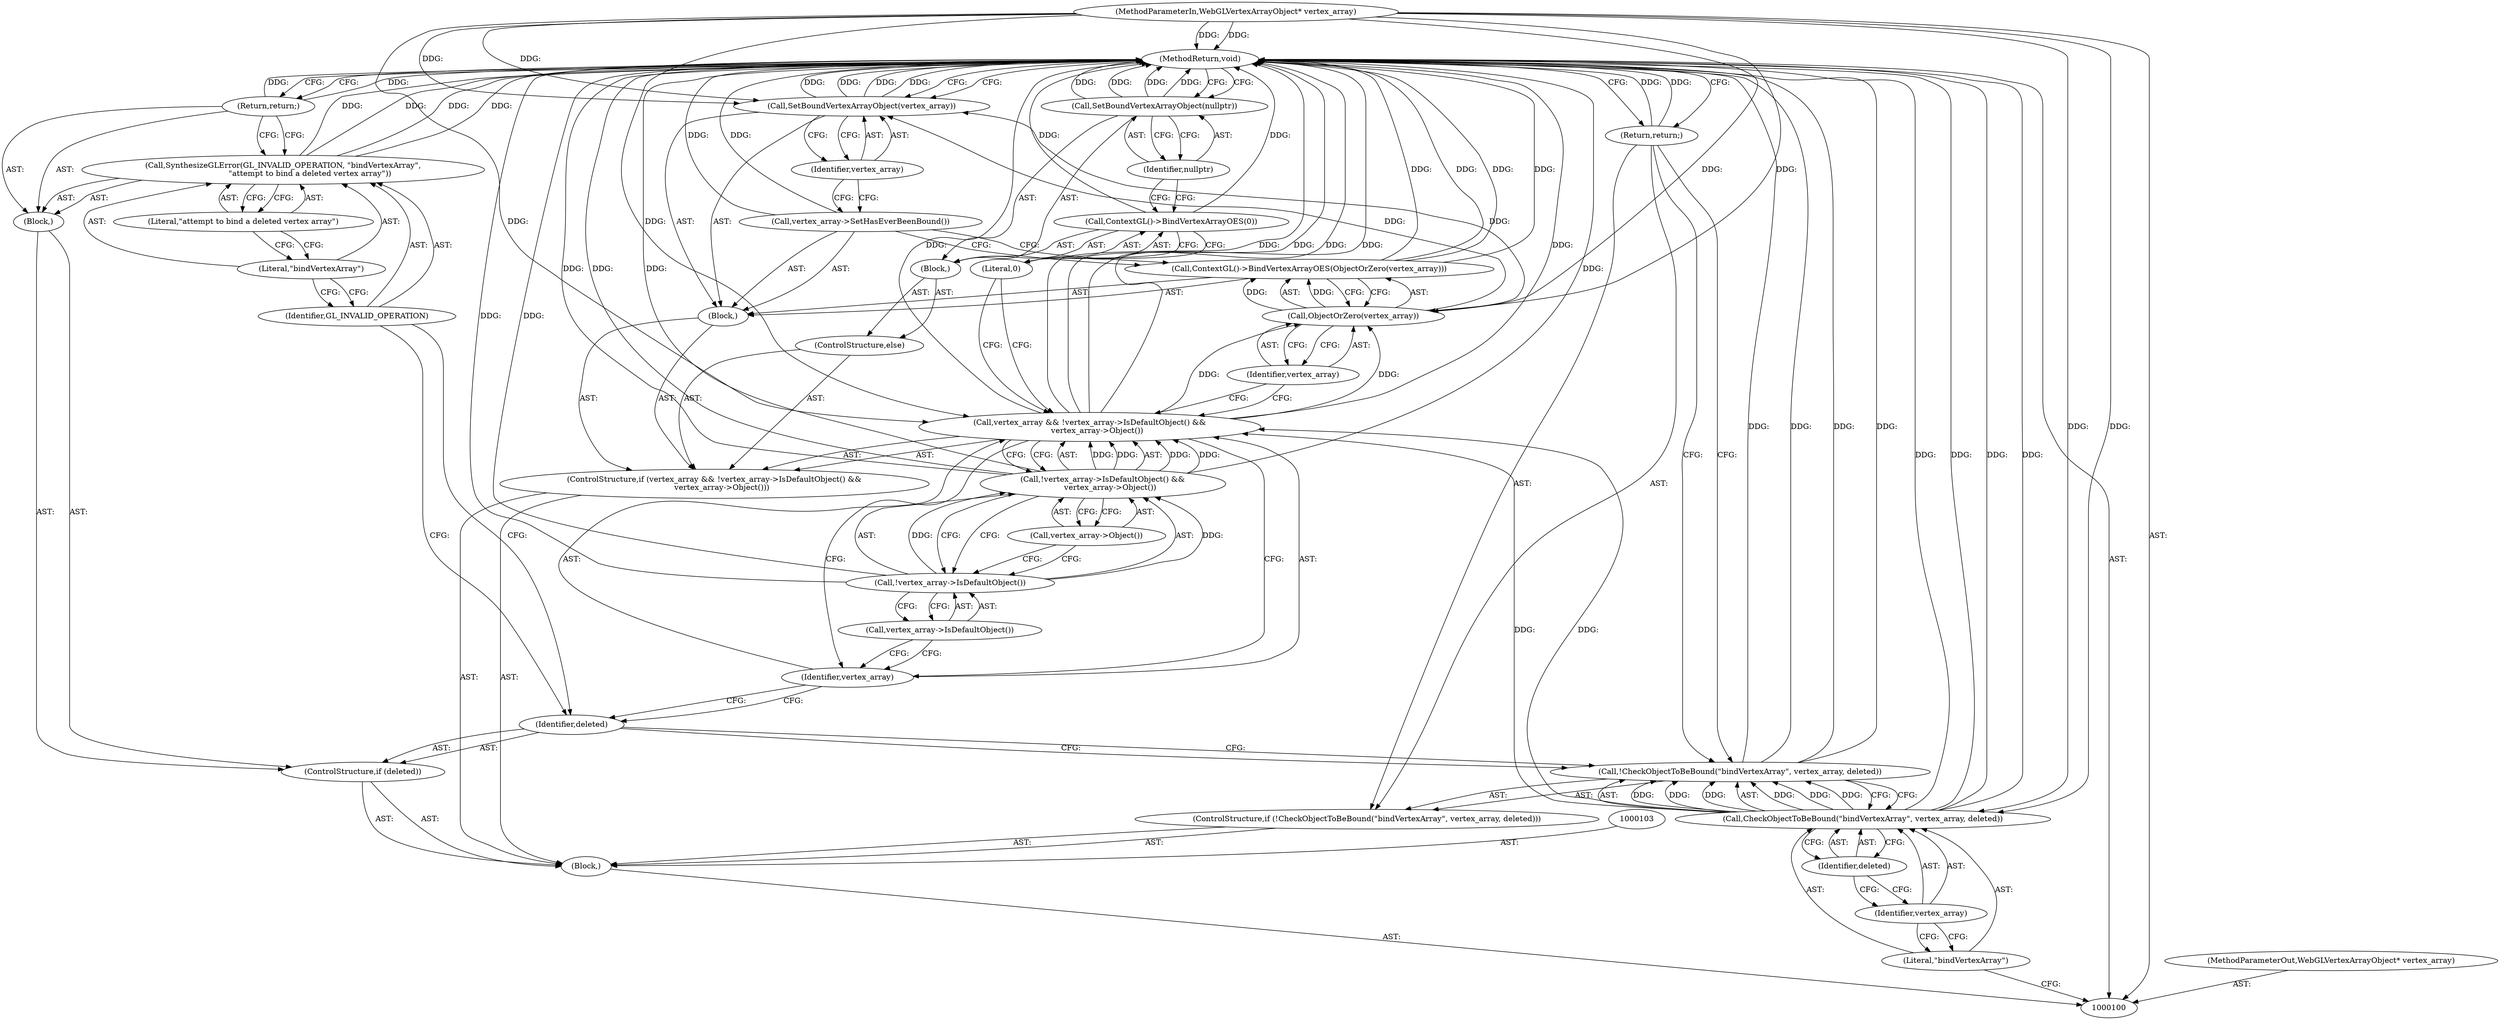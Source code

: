 digraph "0_Chrome_98095c718d7580b5d6715e5bfd8698234ecb4470_0" {
"1000139" [label="(MethodReturn,void)"];
"1000119" [label="(ControlStructure,if (vertex_array && !vertex_array->IsDefaultObject() &&\n      vertex_array->Object()))"];
"1000122" [label="(Call,!vertex_array->IsDefaultObject() &&\n      vertex_array->Object())"];
"1000123" [label="(Call,!vertex_array->IsDefaultObject())"];
"1000124" [label="(Call,vertex_array->IsDefaultObject())"];
"1000120" [label="(Call,vertex_array && !vertex_array->IsDefaultObject() &&\n      vertex_array->Object())"];
"1000121" [label="(Identifier,vertex_array)"];
"1000126" [label="(Block,)"];
"1000125" [label="(Call,vertex_array->Object())"];
"1000128" [label="(Call,ObjectOrZero(vertex_array))"];
"1000127" [label="(Call,ContextGL()->BindVertexArrayOES(ObjectOrZero(vertex_array)))"];
"1000129" [label="(Identifier,vertex_array)"];
"1000130" [label="(Call,vertex_array->SetHasEverBeenBound())"];
"1000132" [label="(Identifier,vertex_array)"];
"1000131" [label="(Call,SetBoundVertexArrayObject(vertex_array))"];
"1000133" [label="(ControlStructure,else)"];
"1000134" [label="(Block,)"];
"1000136" [label="(Literal,0)"];
"1000135" [label="(Call,ContextGL()->BindVertexArrayOES(0))"];
"1000102" [label="(Block,)"];
"1000101" [label="(MethodParameterIn,WebGLVertexArrayObject* vertex_array)"];
"1000189" [label="(MethodParameterOut,WebGLVertexArrayObject* vertex_array)"];
"1000138" [label="(Identifier,nullptr)"];
"1000137" [label="(Call,SetBoundVertexArrayObject(nullptr))"];
"1000104" [label="(ControlStructure,if (!CheckObjectToBeBound(\"bindVertexArray\", vertex_array, deleted)))"];
"1000107" [label="(Literal,\"bindVertexArray\")"];
"1000108" [label="(Identifier,vertex_array)"];
"1000105" [label="(Call,!CheckObjectToBeBound(\"bindVertexArray\", vertex_array, deleted))"];
"1000109" [label="(Identifier,deleted)"];
"1000106" [label="(Call,CheckObjectToBeBound(\"bindVertexArray\", vertex_array, deleted))"];
"1000110" [label="(Return,return;)"];
"1000113" [label="(Block,)"];
"1000111" [label="(ControlStructure,if (deleted))"];
"1000112" [label="(Identifier,deleted)"];
"1000115" [label="(Identifier,GL_INVALID_OPERATION)"];
"1000116" [label="(Literal,\"bindVertexArray\")"];
"1000114" [label="(Call,SynthesizeGLError(GL_INVALID_OPERATION, \"bindVertexArray\",\n                      \"attempt to bind a deleted vertex array\"))"];
"1000117" [label="(Literal,\"attempt to bind a deleted vertex array\")"];
"1000118" [label="(Return,return;)"];
"1000139" -> "1000100"  [label="AST: "];
"1000139" -> "1000110"  [label="CFG: "];
"1000139" -> "1000118"  [label="CFG: "];
"1000139" -> "1000131"  [label="CFG: "];
"1000139" -> "1000137"  [label="CFG: "];
"1000130" -> "1000139"  [label="DDG: "];
"1000122" -> "1000139"  [label="DDG: "];
"1000122" -> "1000139"  [label="DDG: "];
"1000106" -> "1000139"  [label="DDG: "];
"1000106" -> "1000139"  [label="DDG: "];
"1000105" -> "1000139"  [label="DDG: "];
"1000105" -> "1000139"  [label="DDG: "];
"1000114" -> "1000139"  [label="DDG: "];
"1000114" -> "1000139"  [label="DDG: "];
"1000127" -> "1000139"  [label="DDG: "];
"1000127" -> "1000139"  [label="DDG: "];
"1000120" -> "1000139"  [label="DDG: "];
"1000120" -> "1000139"  [label="DDG: "];
"1000120" -> "1000139"  [label="DDG: "];
"1000131" -> "1000139"  [label="DDG: "];
"1000131" -> "1000139"  [label="DDG: "];
"1000135" -> "1000139"  [label="DDG: "];
"1000101" -> "1000139"  [label="DDG: "];
"1000137" -> "1000139"  [label="DDG: "];
"1000137" -> "1000139"  [label="DDG: "];
"1000123" -> "1000139"  [label="DDG: "];
"1000110" -> "1000139"  [label="DDG: "];
"1000118" -> "1000139"  [label="DDG: "];
"1000119" -> "1000102"  [label="AST: "];
"1000120" -> "1000119"  [label="AST: "];
"1000126" -> "1000119"  [label="AST: "];
"1000133" -> "1000119"  [label="AST: "];
"1000122" -> "1000120"  [label="AST: "];
"1000122" -> "1000123"  [label="CFG: "];
"1000122" -> "1000125"  [label="CFG: "];
"1000123" -> "1000122"  [label="AST: "];
"1000125" -> "1000122"  [label="AST: "];
"1000120" -> "1000122"  [label="CFG: "];
"1000122" -> "1000139"  [label="DDG: "];
"1000122" -> "1000139"  [label="DDG: "];
"1000122" -> "1000120"  [label="DDG: "];
"1000122" -> "1000120"  [label="DDG: "];
"1000123" -> "1000122"  [label="DDG: "];
"1000123" -> "1000122"  [label="AST: "];
"1000123" -> "1000124"  [label="CFG: "];
"1000124" -> "1000123"  [label="AST: "];
"1000125" -> "1000123"  [label="CFG: "];
"1000122" -> "1000123"  [label="CFG: "];
"1000123" -> "1000139"  [label="DDG: "];
"1000123" -> "1000122"  [label="DDG: "];
"1000124" -> "1000123"  [label="AST: "];
"1000124" -> "1000121"  [label="CFG: "];
"1000123" -> "1000124"  [label="CFG: "];
"1000120" -> "1000119"  [label="AST: "];
"1000120" -> "1000121"  [label="CFG: "];
"1000120" -> "1000122"  [label="CFG: "];
"1000121" -> "1000120"  [label="AST: "];
"1000122" -> "1000120"  [label="AST: "];
"1000129" -> "1000120"  [label="CFG: "];
"1000136" -> "1000120"  [label="CFG: "];
"1000120" -> "1000139"  [label="DDG: "];
"1000120" -> "1000139"  [label="DDG: "];
"1000120" -> "1000139"  [label="DDG: "];
"1000106" -> "1000120"  [label="DDG: "];
"1000101" -> "1000120"  [label="DDG: "];
"1000122" -> "1000120"  [label="DDG: "];
"1000122" -> "1000120"  [label="DDG: "];
"1000120" -> "1000128"  [label="DDG: "];
"1000121" -> "1000120"  [label="AST: "];
"1000121" -> "1000112"  [label="CFG: "];
"1000124" -> "1000121"  [label="CFG: "];
"1000120" -> "1000121"  [label="CFG: "];
"1000126" -> "1000119"  [label="AST: "];
"1000127" -> "1000126"  [label="AST: "];
"1000130" -> "1000126"  [label="AST: "];
"1000131" -> "1000126"  [label="AST: "];
"1000125" -> "1000122"  [label="AST: "];
"1000125" -> "1000123"  [label="CFG: "];
"1000122" -> "1000125"  [label="CFG: "];
"1000128" -> "1000127"  [label="AST: "];
"1000128" -> "1000129"  [label="CFG: "];
"1000129" -> "1000128"  [label="AST: "];
"1000127" -> "1000128"  [label="CFG: "];
"1000128" -> "1000127"  [label="DDG: "];
"1000120" -> "1000128"  [label="DDG: "];
"1000101" -> "1000128"  [label="DDG: "];
"1000128" -> "1000131"  [label="DDG: "];
"1000127" -> "1000126"  [label="AST: "];
"1000127" -> "1000128"  [label="CFG: "];
"1000128" -> "1000127"  [label="AST: "];
"1000130" -> "1000127"  [label="CFG: "];
"1000127" -> "1000139"  [label="DDG: "];
"1000127" -> "1000139"  [label="DDG: "];
"1000128" -> "1000127"  [label="DDG: "];
"1000129" -> "1000128"  [label="AST: "];
"1000129" -> "1000120"  [label="CFG: "];
"1000128" -> "1000129"  [label="CFG: "];
"1000130" -> "1000126"  [label="AST: "];
"1000130" -> "1000127"  [label="CFG: "];
"1000132" -> "1000130"  [label="CFG: "];
"1000130" -> "1000139"  [label="DDG: "];
"1000132" -> "1000131"  [label="AST: "];
"1000132" -> "1000130"  [label="CFG: "];
"1000131" -> "1000132"  [label="CFG: "];
"1000131" -> "1000126"  [label="AST: "];
"1000131" -> "1000132"  [label="CFG: "];
"1000132" -> "1000131"  [label="AST: "];
"1000139" -> "1000131"  [label="CFG: "];
"1000131" -> "1000139"  [label="DDG: "];
"1000131" -> "1000139"  [label="DDG: "];
"1000128" -> "1000131"  [label="DDG: "];
"1000101" -> "1000131"  [label="DDG: "];
"1000133" -> "1000119"  [label="AST: "];
"1000134" -> "1000133"  [label="AST: "];
"1000134" -> "1000133"  [label="AST: "];
"1000135" -> "1000134"  [label="AST: "];
"1000137" -> "1000134"  [label="AST: "];
"1000136" -> "1000135"  [label="AST: "];
"1000136" -> "1000120"  [label="CFG: "];
"1000135" -> "1000136"  [label="CFG: "];
"1000135" -> "1000134"  [label="AST: "];
"1000135" -> "1000136"  [label="CFG: "];
"1000136" -> "1000135"  [label="AST: "];
"1000138" -> "1000135"  [label="CFG: "];
"1000135" -> "1000139"  [label="DDG: "];
"1000102" -> "1000100"  [label="AST: "];
"1000103" -> "1000102"  [label="AST: "];
"1000104" -> "1000102"  [label="AST: "];
"1000111" -> "1000102"  [label="AST: "];
"1000119" -> "1000102"  [label="AST: "];
"1000101" -> "1000100"  [label="AST: "];
"1000101" -> "1000139"  [label="DDG: "];
"1000101" -> "1000106"  [label="DDG: "];
"1000101" -> "1000120"  [label="DDG: "];
"1000101" -> "1000128"  [label="DDG: "];
"1000101" -> "1000131"  [label="DDG: "];
"1000189" -> "1000100"  [label="AST: "];
"1000138" -> "1000137"  [label="AST: "];
"1000138" -> "1000135"  [label="CFG: "];
"1000137" -> "1000138"  [label="CFG: "];
"1000137" -> "1000134"  [label="AST: "];
"1000137" -> "1000138"  [label="CFG: "];
"1000138" -> "1000137"  [label="AST: "];
"1000139" -> "1000137"  [label="CFG: "];
"1000137" -> "1000139"  [label="DDG: "];
"1000137" -> "1000139"  [label="DDG: "];
"1000104" -> "1000102"  [label="AST: "];
"1000105" -> "1000104"  [label="AST: "];
"1000110" -> "1000104"  [label="AST: "];
"1000107" -> "1000106"  [label="AST: "];
"1000107" -> "1000100"  [label="CFG: "];
"1000108" -> "1000107"  [label="CFG: "];
"1000108" -> "1000106"  [label="AST: "];
"1000108" -> "1000107"  [label="CFG: "];
"1000109" -> "1000108"  [label="CFG: "];
"1000105" -> "1000104"  [label="AST: "];
"1000105" -> "1000106"  [label="CFG: "];
"1000106" -> "1000105"  [label="AST: "];
"1000110" -> "1000105"  [label="CFG: "];
"1000112" -> "1000105"  [label="CFG: "];
"1000105" -> "1000139"  [label="DDG: "];
"1000105" -> "1000139"  [label="DDG: "];
"1000106" -> "1000105"  [label="DDG: "];
"1000106" -> "1000105"  [label="DDG: "];
"1000106" -> "1000105"  [label="DDG: "];
"1000109" -> "1000106"  [label="AST: "];
"1000109" -> "1000108"  [label="CFG: "];
"1000106" -> "1000109"  [label="CFG: "];
"1000106" -> "1000105"  [label="AST: "];
"1000106" -> "1000109"  [label="CFG: "];
"1000107" -> "1000106"  [label="AST: "];
"1000108" -> "1000106"  [label="AST: "];
"1000109" -> "1000106"  [label="AST: "];
"1000105" -> "1000106"  [label="CFG: "];
"1000106" -> "1000139"  [label="DDG: "];
"1000106" -> "1000139"  [label="DDG: "];
"1000106" -> "1000105"  [label="DDG: "];
"1000106" -> "1000105"  [label="DDG: "];
"1000106" -> "1000105"  [label="DDG: "];
"1000101" -> "1000106"  [label="DDG: "];
"1000106" -> "1000120"  [label="DDG: "];
"1000110" -> "1000104"  [label="AST: "];
"1000110" -> "1000105"  [label="CFG: "];
"1000139" -> "1000110"  [label="CFG: "];
"1000110" -> "1000139"  [label="DDG: "];
"1000113" -> "1000111"  [label="AST: "];
"1000114" -> "1000113"  [label="AST: "];
"1000118" -> "1000113"  [label="AST: "];
"1000111" -> "1000102"  [label="AST: "];
"1000112" -> "1000111"  [label="AST: "];
"1000113" -> "1000111"  [label="AST: "];
"1000112" -> "1000111"  [label="AST: "];
"1000112" -> "1000105"  [label="CFG: "];
"1000115" -> "1000112"  [label="CFG: "];
"1000121" -> "1000112"  [label="CFG: "];
"1000115" -> "1000114"  [label="AST: "];
"1000115" -> "1000112"  [label="CFG: "];
"1000116" -> "1000115"  [label="CFG: "];
"1000116" -> "1000114"  [label="AST: "];
"1000116" -> "1000115"  [label="CFG: "];
"1000117" -> "1000116"  [label="CFG: "];
"1000114" -> "1000113"  [label="AST: "];
"1000114" -> "1000117"  [label="CFG: "];
"1000115" -> "1000114"  [label="AST: "];
"1000116" -> "1000114"  [label="AST: "];
"1000117" -> "1000114"  [label="AST: "];
"1000118" -> "1000114"  [label="CFG: "];
"1000114" -> "1000139"  [label="DDG: "];
"1000114" -> "1000139"  [label="DDG: "];
"1000117" -> "1000114"  [label="AST: "];
"1000117" -> "1000116"  [label="CFG: "];
"1000114" -> "1000117"  [label="CFG: "];
"1000118" -> "1000113"  [label="AST: "];
"1000118" -> "1000114"  [label="CFG: "];
"1000139" -> "1000118"  [label="CFG: "];
"1000118" -> "1000139"  [label="DDG: "];
}
